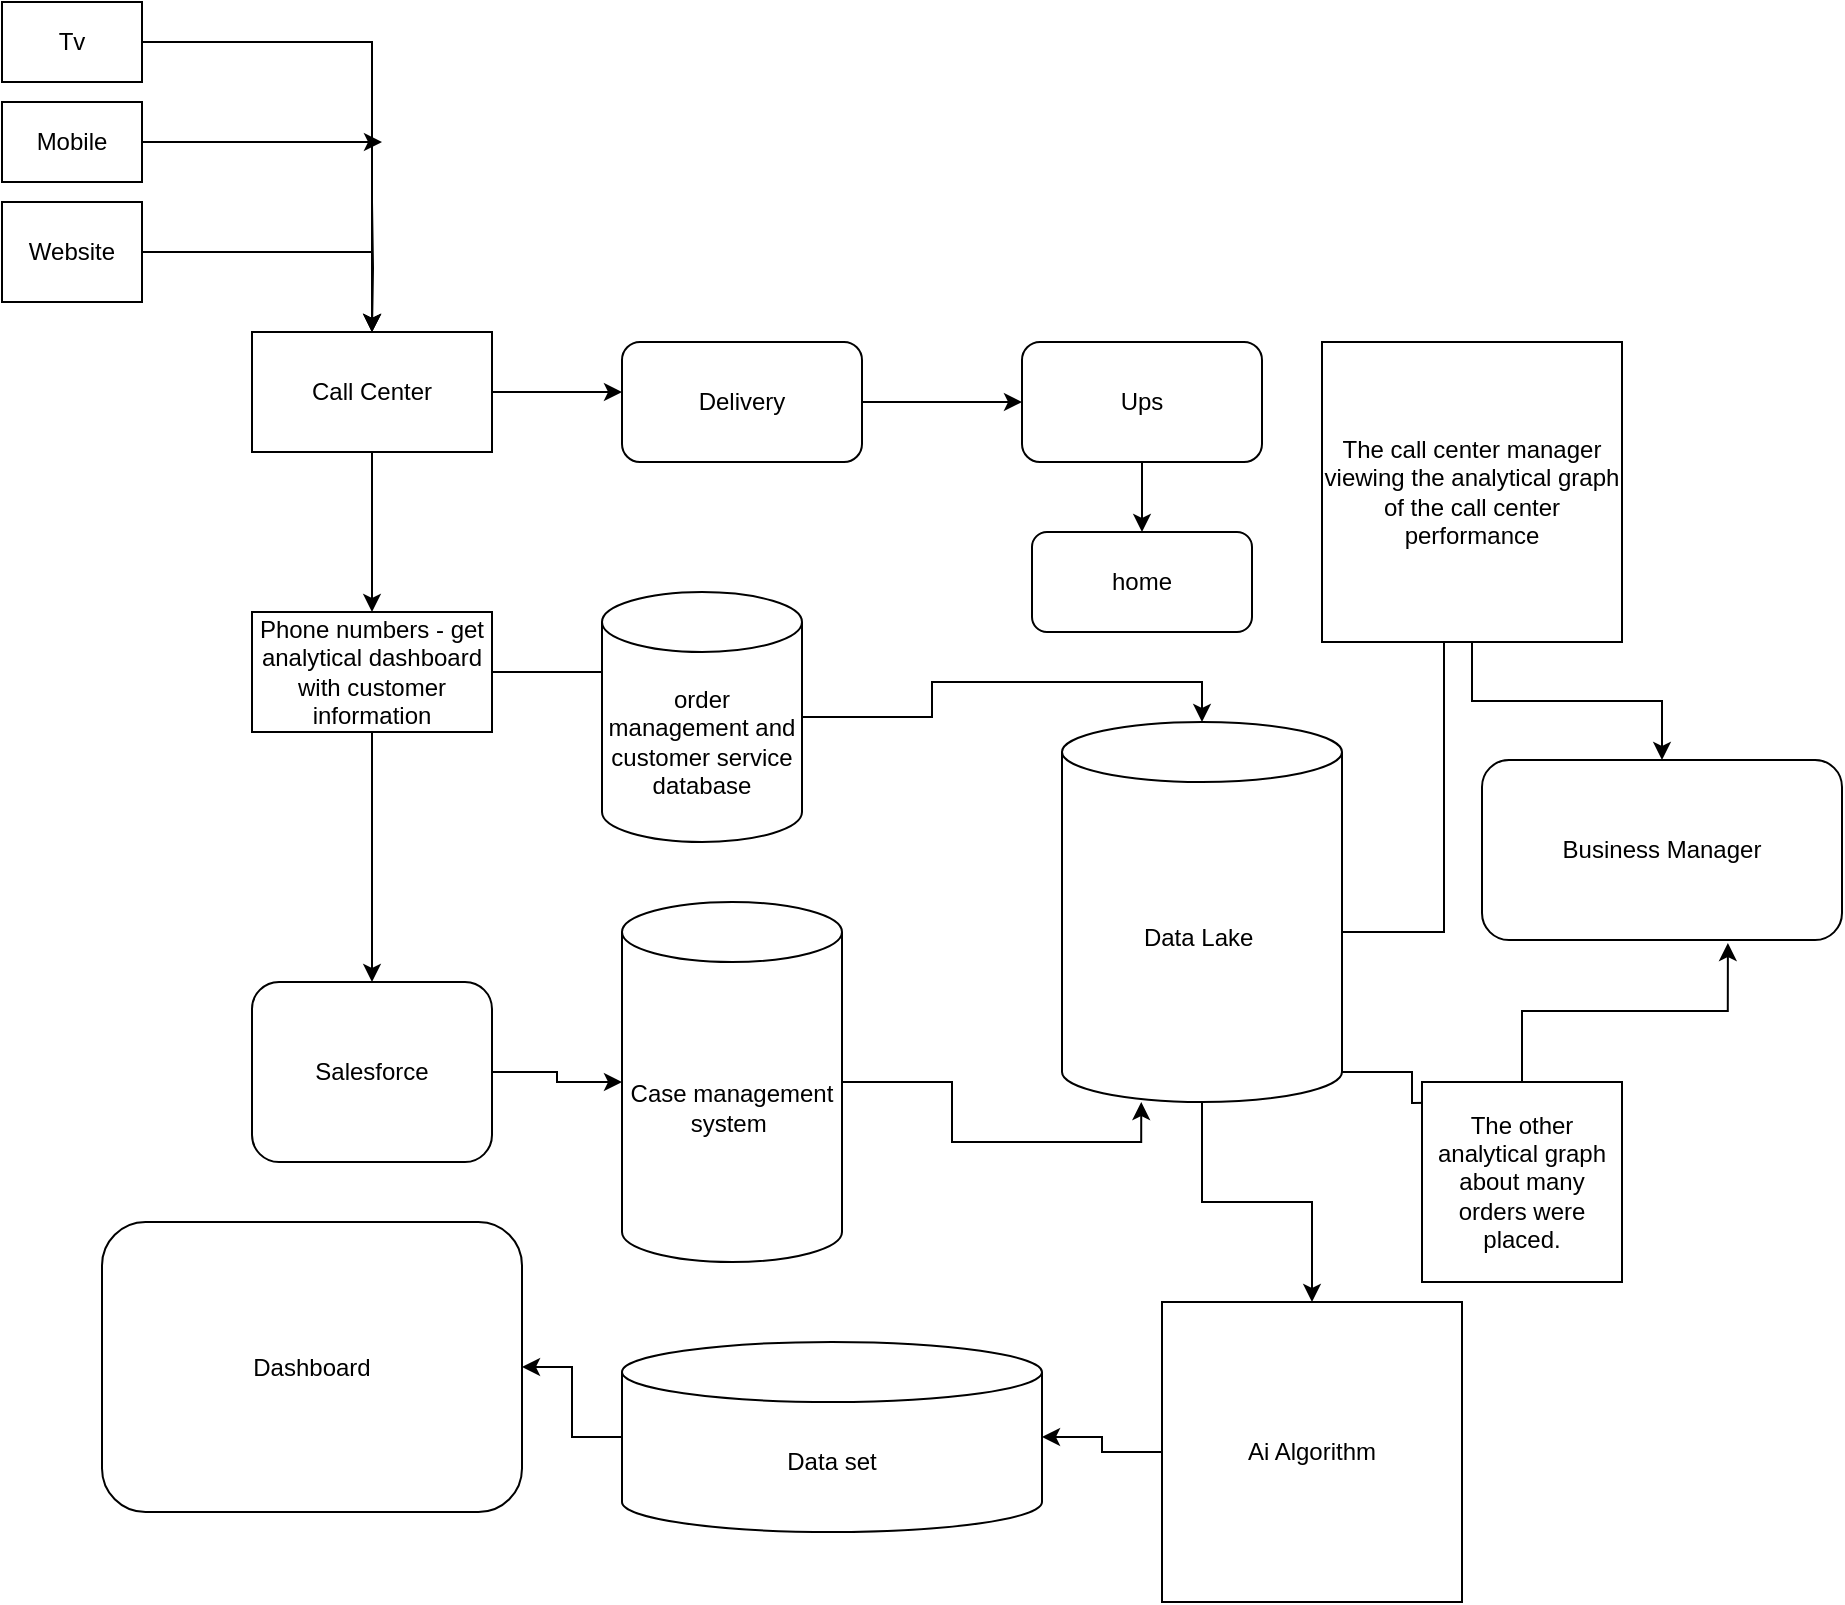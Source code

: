 <mxfile version="24.4.4" type="github" pages="2">
  <diagram name="Page-1" id="b520641d-4fe3-3701-9064-5fc419738815">
    <mxGraphModel dx="911" dy="678" grid="1" gridSize="10" guides="1" tooltips="1" connect="1" arrows="1" fold="1" page="1" pageScale="1" pageWidth="1100" pageHeight="850" background="none" math="0" shadow="0">
      <root>
        <mxCell id="0" />
        <mxCell id="1" parent="0" />
        <mxCell id="3sPUWO2BNKqg-zuRupKJ-13" value="" style="edgeStyle=orthogonalEdgeStyle;rounded=0;orthogonalLoop=1;jettySize=auto;html=1;entryX=0.5;entryY=0;entryDx=0;entryDy=0;" edge="1" parent="1" source="3sPUWO2BNKqg-zuRupKJ-1" target="3sPUWO2BNKqg-zuRupKJ-8">
          <mxGeometry relative="1" as="geometry">
            <mxPoint x="280" y="180" as="targetPoint" />
          </mxGeometry>
        </mxCell>
        <mxCell id="3sPUWO2BNKqg-zuRupKJ-1" value="Tv" style="rounded=0;whiteSpace=wrap;html=1;" vertex="1" parent="1">
          <mxGeometry x="100" y="30" width="70" height="40" as="geometry" />
        </mxCell>
        <mxCell id="3sPUWO2BNKqg-zuRupKJ-64" style="edgeStyle=orthogonalEdgeStyle;rounded=0;orthogonalLoop=1;jettySize=auto;html=1;exitX=1;exitY=0.5;exitDx=0;exitDy=0;" edge="1" parent="1" source="3sPUWO2BNKqg-zuRupKJ-2">
          <mxGeometry relative="1" as="geometry">
            <mxPoint x="290" y="100" as="targetPoint" />
          </mxGeometry>
        </mxCell>
        <mxCell id="3sPUWO2BNKqg-zuRupKJ-2" value="Mobile" style="rounded=0;whiteSpace=wrap;html=1;" vertex="1" parent="1">
          <mxGeometry x="100" y="80" width="70" height="40" as="geometry" />
        </mxCell>
        <mxCell id="3sPUWO2BNKqg-zuRupKJ-9" value="" style="edgeStyle=orthogonalEdgeStyle;rounded=0;orthogonalLoop=1;jettySize=auto;html=1;" edge="1" parent="1" source="3sPUWO2BNKqg-zuRupKJ-4" target="3sPUWO2BNKqg-zuRupKJ-8">
          <mxGeometry relative="1" as="geometry" />
        </mxCell>
        <mxCell id="3sPUWO2BNKqg-zuRupKJ-4" value="Website" style="rounded=0;whiteSpace=wrap;html=1;" vertex="1" parent="1">
          <mxGeometry x="100" y="130" width="70" height="50" as="geometry" />
        </mxCell>
        <mxCell id="3sPUWO2BNKqg-zuRupKJ-15" value="" style="edgeStyle=orthogonalEdgeStyle;rounded=0;orthogonalLoop=1;jettySize=auto;html=1;" edge="1" parent="1" source="3sPUWO2BNKqg-zuRupKJ-8" target="3sPUWO2BNKqg-zuRupKJ-14">
          <mxGeometry relative="1" as="geometry" />
        </mxCell>
        <mxCell id="3sPUWO2BNKqg-zuRupKJ-44" style="edgeStyle=orthogonalEdgeStyle;rounded=0;orthogonalLoop=1;jettySize=auto;html=1;exitX=1;exitY=0.5;exitDx=0;exitDy=0;" edge="1" parent="1" source="3sPUWO2BNKqg-zuRupKJ-8">
          <mxGeometry relative="1" as="geometry">
            <mxPoint x="410" y="225" as="targetPoint" />
          </mxGeometry>
        </mxCell>
        <mxCell id="3sPUWO2BNKqg-zuRupKJ-8" value="Call Center" style="whiteSpace=wrap;html=1;rounded=0;" vertex="1" parent="1">
          <mxGeometry x="225" y="195" width="120" height="60" as="geometry" />
        </mxCell>
        <mxCell id="3sPUWO2BNKqg-zuRupKJ-12" value="" style="edgeStyle=orthogonalEdgeStyle;rounded=0;orthogonalLoop=1;jettySize=auto;html=1;" edge="1" parent="1" target="3sPUWO2BNKqg-zuRupKJ-8">
          <mxGeometry relative="1" as="geometry">
            <mxPoint x="285" y="130" as="sourcePoint" />
          </mxGeometry>
        </mxCell>
        <mxCell id="3sPUWO2BNKqg-zuRupKJ-17" value="" style="edgeStyle=orthogonalEdgeStyle;rounded=0;orthogonalLoop=1;jettySize=auto;html=1;" edge="1" parent="1" source="3sPUWO2BNKqg-zuRupKJ-14">
          <mxGeometry relative="1" as="geometry">
            <mxPoint x="445" y="365" as="targetPoint" />
          </mxGeometry>
        </mxCell>
        <mxCell id="3sPUWO2BNKqg-zuRupKJ-25" style="edgeStyle=orthogonalEdgeStyle;rounded=0;orthogonalLoop=1;jettySize=auto;html=1;exitX=0.5;exitY=1;exitDx=0;exitDy=0;" edge="1" parent="1" source="3sPUWO2BNKqg-zuRupKJ-14">
          <mxGeometry relative="1" as="geometry">
            <mxPoint x="285" y="520" as="targetPoint" />
          </mxGeometry>
        </mxCell>
        <mxCell id="3sPUWO2BNKqg-zuRupKJ-14" value="Phone numbers - get analytical dashboard with customer information" style="whiteSpace=wrap;html=1;rounded=0;" vertex="1" parent="1">
          <mxGeometry x="225" y="335" width="120" height="60" as="geometry" />
        </mxCell>
        <mxCell id="3sPUWO2BNKqg-zuRupKJ-22" value="order management and customer service database" style="shape=cylinder3;whiteSpace=wrap;html=1;boundedLbl=1;backgroundOutline=1;size=15;" vertex="1" parent="1">
          <mxGeometry x="400" y="325" width="100" height="125" as="geometry" />
        </mxCell>
        <mxCell id="3sPUWO2BNKqg-zuRupKJ-30" value="" style="edgeStyle=orthogonalEdgeStyle;rounded=0;orthogonalLoop=1;jettySize=auto;html=1;" edge="1" parent="1" source="3sPUWO2BNKqg-zuRupKJ-27" target="3sPUWO2BNKqg-zuRupKJ-28">
          <mxGeometry relative="1" as="geometry" />
        </mxCell>
        <mxCell id="3sPUWO2BNKqg-zuRupKJ-27" value="Salesforce" style="rounded=1;whiteSpace=wrap;html=1;" vertex="1" parent="1">
          <mxGeometry x="225" y="520" width="120" height="90" as="geometry" />
        </mxCell>
        <mxCell id="3sPUWO2BNKqg-zuRupKJ-28" value="Case management system&amp;nbsp;" style="shape=cylinder3;whiteSpace=wrap;html=1;boundedLbl=1;backgroundOutline=1;size=15;" vertex="1" parent="1">
          <mxGeometry x="410" y="480" width="110" height="180" as="geometry" />
        </mxCell>
        <mxCell id="3sPUWO2BNKqg-zuRupKJ-34" style="edgeStyle=orthogonalEdgeStyle;rounded=0;orthogonalLoop=1;jettySize=auto;html=1;" edge="1" parent="1">
          <mxGeometry relative="1" as="geometry">
            <mxPoint x="820" y="340" as="targetPoint" />
            <mxPoint x="750" y="495" as="sourcePoint" />
            <Array as="points">
              <mxPoint x="821" y="495" />
            </Array>
          </mxGeometry>
        </mxCell>
        <mxCell id="3sPUWO2BNKqg-zuRupKJ-35" style="edgeStyle=orthogonalEdgeStyle;rounded=0;orthogonalLoop=1;jettySize=auto;html=1;exitX=1;exitY=1;exitDx=0;exitDy=-15;exitPerimeter=0;" edge="1" parent="1" source="3sPUWO2BNKqg-zuRupKJ-29">
          <mxGeometry relative="1" as="geometry">
            <mxPoint x="840" y="580" as="targetPoint" />
          </mxGeometry>
        </mxCell>
        <mxCell id="3sPUWO2BNKqg-zuRupKJ-53" style="edgeStyle=orthogonalEdgeStyle;rounded=0;orthogonalLoop=1;jettySize=auto;html=1;" edge="1" parent="1" source="3sPUWO2BNKqg-zuRupKJ-29" target="3sPUWO2BNKqg-zuRupKJ-54">
          <mxGeometry relative="1" as="geometry">
            <mxPoint x="730" y="680" as="targetPoint" />
          </mxGeometry>
        </mxCell>
        <mxCell id="3sPUWO2BNKqg-zuRupKJ-29" value="Data Lake&amp;nbsp;" style="shape=cylinder3;whiteSpace=wrap;html=1;boundedLbl=1;backgroundOutline=1;size=15;" vertex="1" parent="1">
          <mxGeometry x="630" y="390" width="140" height="190" as="geometry" />
        </mxCell>
        <mxCell id="3sPUWO2BNKqg-zuRupKJ-31" style="edgeStyle=orthogonalEdgeStyle;rounded=0;orthogonalLoop=1;jettySize=auto;html=1;entryX=0.283;entryY=1;entryDx=0;entryDy=0;entryPerimeter=0;" edge="1" parent="1" source="3sPUWO2BNKqg-zuRupKJ-28" target="3sPUWO2BNKqg-zuRupKJ-29">
          <mxGeometry relative="1" as="geometry" />
        </mxCell>
        <mxCell id="3sPUWO2BNKqg-zuRupKJ-32" style="edgeStyle=orthogonalEdgeStyle;rounded=0;orthogonalLoop=1;jettySize=auto;html=1;entryX=0.5;entryY=0;entryDx=0;entryDy=0;entryPerimeter=0;" edge="1" parent="1" source="3sPUWO2BNKqg-zuRupKJ-22" target="3sPUWO2BNKqg-zuRupKJ-29">
          <mxGeometry relative="1" as="geometry" />
        </mxCell>
        <mxCell id="3sPUWO2BNKqg-zuRupKJ-40" style="edgeStyle=orthogonalEdgeStyle;rounded=0;orthogonalLoop=1;jettySize=auto;html=1;" edge="1" parent="1" source="3sPUWO2BNKqg-zuRupKJ-37" target="3sPUWO2BNKqg-zuRupKJ-41">
          <mxGeometry relative="1" as="geometry">
            <mxPoint x="900" y="440" as="targetPoint" />
          </mxGeometry>
        </mxCell>
        <mxCell id="3sPUWO2BNKqg-zuRupKJ-37" value="The call center manager viewing the analytical graph of the call center performance" style="whiteSpace=wrap;html=1;aspect=fixed;" vertex="1" parent="1">
          <mxGeometry x="760" y="200" width="150" height="150" as="geometry" />
        </mxCell>
        <mxCell id="3sPUWO2BNKqg-zuRupKJ-39" value="The other analytical graph about many orders were placed." style="whiteSpace=wrap;html=1;aspect=fixed;" vertex="1" parent="1">
          <mxGeometry x="810" y="570" width="100" height="100" as="geometry" />
        </mxCell>
        <mxCell id="3sPUWO2BNKqg-zuRupKJ-41" value="Business Manager" style="rounded=1;whiteSpace=wrap;html=1;" vertex="1" parent="1">
          <mxGeometry x="840" y="409" width="180" height="90" as="geometry" />
        </mxCell>
        <mxCell id="3sPUWO2BNKqg-zuRupKJ-42" style="edgeStyle=orthogonalEdgeStyle;rounded=0;orthogonalLoop=1;jettySize=auto;html=1;entryX=0.683;entryY=1.017;entryDx=0;entryDy=0;entryPerimeter=0;" edge="1" parent="1" source="3sPUWO2BNKqg-zuRupKJ-39" target="3sPUWO2BNKqg-zuRupKJ-41">
          <mxGeometry relative="1" as="geometry" />
        </mxCell>
        <mxCell id="3sPUWO2BNKqg-zuRupKJ-47" value="" style="edgeStyle=orthogonalEdgeStyle;rounded=0;orthogonalLoop=1;jettySize=auto;html=1;" edge="1" parent="1" source="3sPUWO2BNKqg-zuRupKJ-45" target="3sPUWO2BNKqg-zuRupKJ-46">
          <mxGeometry relative="1" as="geometry" />
        </mxCell>
        <mxCell id="3sPUWO2BNKqg-zuRupKJ-45" value="Delivery" style="rounded=1;whiteSpace=wrap;html=1;" vertex="1" parent="1">
          <mxGeometry x="410" y="200" width="120" height="60" as="geometry" />
        </mxCell>
        <mxCell id="3sPUWO2BNKqg-zuRupKJ-52" value="" style="edgeStyle=orthogonalEdgeStyle;rounded=0;orthogonalLoop=1;jettySize=auto;html=1;" edge="1" parent="1" source="3sPUWO2BNKqg-zuRupKJ-46" target="3sPUWO2BNKqg-zuRupKJ-51">
          <mxGeometry relative="1" as="geometry" />
        </mxCell>
        <mxCell id="3sPUWO2BNKqg-zuRupKJ-46" value="Ups" style="rounded=1;whiteSpace=wrap;html=1;" vertex="1" parent="1">
          <mxGeometry x="610" y="200" width="120" height="60" as="geometry" />
        </mxCell>
        <mxCell id="3sPUWO2BNKqg-zuRupKJ-51" value="home" style="rounded=1;whiteSpace=wrap;html=1;" vertex="1" parent="1">
          <mxGeometry x="615" y="295" width="110" height="50" as="geometry" />
        </mxCell>
        <mxCell id="3sPUWO2BNKqg-zuRupKJ-55" style="edgeStyle=orthogonalEdgeStyle;rounded=0;orthogonalLoop=1;jettySize=auto;html=1;" edge="1" parent="1" source="3sPUWO2BNKqg-zuRupKJ-54" target="3sPUWO2BNKqg-zuRupKJ-56">
          <mxGeometry relative="1" as="geometry">
            <mxPoint x="440" y="755" as="targetPoint" />
          </mxGeometry>
        </mxCell>
        <mxCell id="3sPUWO2BNKqg-zuRupKJ-54" value="Ai Algorithm" style="whiteSpace=wrap;html=1;aspect=fixed;" vertex="1" parent="1">
          <mxGeometry x="680" y="680" width="150" height="150" as="geometry" />
        </mxCell>
        <mxCell id="3sPUWO2BNKqg-zuRupKJ-58" value="" style="edgeStyle=orthogonalEdgeStyle;rounded=0;orthogonalLoop=1;jettySize=auto;html=1;" edge="1" parent="1" source="3sPUWO2BNKqg-zuRupKJ-56" target="3sPUWO2BNKqg-zuRupKJ-57">
          <mxGeometry relative="1" as="geometry" />
        </mxCell>
        <mxCell id="3sPUWO2BNKqg-zuRupKJ-56" value="Data set" style="shape=cylinder3;whiteSpace=wrap;html=1;boundedLbl=1;backgroundOutline=1;size=15;" vertex="1" parent="1">
          <mxGeometry x="410" y="700" width="210" height="95" as="geometry" />
        </mxCell>
        <mxCell id="3sPUWO2BNKqg-zuRupKJ-57" value="Dashboard" style="rounded=1;whiteSpace=wrap;html=1;" vertex="1" parent="1">
          <mxGeometry x="150" y="640" width="210" height="145" as="geometry" />
        </mxCell>
      </root>
    </mxGraphModel>
  </diagram>
  <diagram id="XH-BtMfaMeKw59VDYquS" name="Page-2">
    <mxGraphModel dx="920" dy="712" grid="1" gridSize="10" guides="1" tooltips="1" connect="1" arrows="1" fold="1" page="1" pageScale="1" pageWidth="1400" pageHeight="850" math="0" shadow="0">
      <root>
        <mxCell id="0" />
        <mxCell id="1" parent="0" />
        <mxCell id="rwKcAT2m64mXLdk12Pgm-25" value="Front Office" style="rounded=0;whiteSpace=wrap;html=1;" vertex="1" parent="1">
          <mxGeometry x="10" y="50" width="120" height="60" as="geometry" />
        </mxCell>
        <mxCell id="rwKcAT2m64mXLdk12Pgm-26" value="" style="endArrow=classic;html=1;rounded=0;exitX=1;exitY=0.5;exitDx=0;exitDy=0;" edge="1" parent="1" source="rwKcAT2m64mXLdk12Pgm-27">
          <mxGeometry width="50" height="50" relative="1" as="geometry">
            <mxPoint x="440" y="380" as="sourcePoint" />
            <mxPoint x="330" y="80" as="targetPoint" />
          </mxGeometry>
        </mxCell>
        <mxCell id="rwKcAT2m64mXLdk12Pgm-28" value="" style="endArrow=classic;html=1;rounded=0;exitX=1;exitY=0.5;exitDx=0;exitDy=0;" edge="1" parent="1" source="rwKcAT2m64mXLdk12Pgm-27" target="rwKcAT2m64mXLdk12Pgm-29">
          <mxGeometry width="50" height="50" relative="1" as="geometry">
            <mxPoint x="480" y="370" as="sourcePoint" />
            <mxPoint x="580" y="70" as="targetPoint" />
          </mxGeometry>
        </mxCell>
        <mxCell id="rwKcAT2m64mXLdk12Pgm-29" value="Call Center/mobile/Website" style="rounded=1;whiteSpace=wrap;html=1;" vertex="1" parent="1">
          <mxGeometry x="490" y="50" width="140" height="60" as="geometry" />
        </mxCell>
        <mxCell id="rwKcAT2m64mXLdk12Pgm-30" value="" style="endArrow=classic;html=1;rounded=0;exitX=1;exitY=0.5;exitDx=0;exitDy=0;" edge="1" parent="1" source="rwKcAT2m64mXLdk12Pgm-29" target="rwKcAT2m64mXLdk12Pgm-31">
          <mxGeometry width="50" height="50" relative="1" as="geometry">
            <mxPoint x="440" y="350" as="sourcePoint" />
            <mxPoint x="820" y="70" as="targetPoint" />
          </mxGeometry>
        </mxCell>
        <mxCell id="rwKcAT2m64mXLdk12Pgm-31" value="Phone Number" style="rounded=1;whiteSpace=wrap;html=1;" vertex="1" parent="1">
          <mxGeometry x="760" y="50" width="120" height="60" as="geometry" />
        </mxCell>
        <mxCell id="rwKcAT2m64mXLdk12Pgm-33" value="AMS" style="rounded=1;whiteSpace=wrap;html=1;" vertex="1" parent="1">
          <mxGeometry x="270" y="200" width="120" height="60" as="geometry" />
        </mxCell>
        <mxCell id="rwKcAT2m64mXLdk12Pgm-35" value="Salesforce Service Cloud" style="rounded=1;whiteSpace=wrap;html=1;" vertex="1" parent="1">
          <mxGeometry x="510" y="200" width="120" height="60" as="geometry" />
        </mxCell>
        <mxCell id="rwKcAT2m64mXLdk12Pgm-38" value="Middle Office" style="rounded=0;whiteSpace=wrap;html=1;" vertex="1" parent="1">
          <mxGeometry x="5" y="200" width="130" height="60" as="geometry" />
        </mxCell>
        <mxCell id="rwKcAT2m64mXLdk12Pgm-39" value="" style="endArrow=classic;html=1;rounded=0;exitX=1;exitY=0.5;exitDx=0;exitDy=0;entryX=0;entryY=0.5;entryDx=0;entryDy=0;" edge="1" parent="1" source="rwKcAT2m64mXLdk12Pgm-38" target="rwKcAT2m64mXLdk12Pgm-33">
          <mxGeometry width="50" height="50" relative="1" as="geometry">
            <mxPoint x="440" y="370" as="sourcePoint" />
            <mxPoint x="490" y="320" as="targetPoint" />
          </mxGeometry>
        </mxCell>
        <mxCell id="rwKcAT2m64mXLdk12Pgm-40" value="" style="endArrow=classic;html=1;rounded=0;exitX=1;exitY=0.5;exitDx=0;exitDy=0;entryX=0;entryY=0.5;entryDx=0;entryDy=0;" edge="1" parent="1" source="rwKcAT2m64mXLdk12Pgm-33" target="rwKcAT2m64mXLdk12Pgm-35">
          <mxGeometry width="50" height="50" relative="1" as="geometry">
            <mxPoint x="440" y="370" as="sourcePoint" />
            <mxPoint x="510" y="290" as="targetPoint" />
            <Array as="points">
              <mxPoint x="500" y="230" />
            </Array>
          </mxGeometry>
        </mxCell>
        <mxCell id="rwKcAT2m64mXLdk12Pgm-41" value="" style="endArrow=classic;html=1;rounded=0;exitX=1;exitY=0.5;exitDx=0;exitDy=0;" edge="1" parent="1" source="rwKcAT2m64mXLdk12Pgm-35">
          <mxGeometry width="50" height="50" relative="1" as="geometry">
            <mxPoint x="680" y="310" as="sourcePoint" />
            <mxPoint x="770" y="230" as="targetPoint" />
          </mxGeometry>
        </mxCell>
        <mxCell id="rwKcAT2m64mXLdk12Pgm-43" value="Warehouse Management Center" style="rounded=0;whiteSpace=wrap;html=1;" vertex="1" parent="1">
          <mxGeometry x="10" y="340" width="120" height="60" as="geometry" />
        </mxCell>
        <mxCell id="rwKcAT2m64mXLdk12Pgm-44" value="" style="endArrow=classic;html=1;rounded=0;exitX=1;exitY=0.5;exitDx=0;exitDy=0;entryX=0.008;entryY=0.617;entryDx=0;entryDy=0;entryPerimeter=0;" edge="1" parent="1" target="rwKcAT2m64mXLdk12Pgm-45">
          <mxGeometry width="50" height="50" relative="1" as="geometry">
            <mxPoint x="130" y="362.98" as="sourcePoint" />
            <mxPoint x="303" y="360" as="targetPoint" />
            <Array as="points">
              <mxPoint x="281" y="360" />
            </Array>
          </mxGeometry>
        </mxCell>
        <mxCell id="rwKcAT2m64mXLdk12Pgm-45" value="Delivery" style="rounded=1;whiteSpace=wrap;html=1;" vertex="1" parent="1">
          <mxGeometry x="260" y="340" width="120" height="60" as="geometry" />
        </mxCell>
        <mxCell id="rwKcAT2m64mXLdk12Pgm-46" value="" style="endArrow=classic;html=1;rounded=0;exitX=1;exitY=0.5;exitDx=0;exitDy=0;" edge="1" parent="1" source="rwKcAT2m64mXLdk12Pgm-45" target="rwKcAT2m64mXLdk12Pgm-47">
          <mxGeometry width="50" height="50" relative="1" as="geometry">
            <mxPoint x="440" y="370" as="sourcePoint" />
            <mxPoint x="630" y="530" as="targetPoint" />
          </mxGeometry>
        </mxCell>
        <mxCell id="rwKcAT2m64mXLdk12Pgm-47" value="Provider" style="rounded=1;whiteSpace=wrap;html=1;" vertex="1" parent="1">
          <mxGeometry x="525" y="340" width="120" height="60" as="geometry" />
        </mxCell>
        <mxCell id="rwKcAT2m64mXLdk12Pgm-48" value="" style="endArrow=classic;html=1;rounded=0;exitX=1;exitY=0.5;exitDx=0;exitDy=0;" edge="1" parent="1" source="rwKcAT2m64mXLdk12Pgm-25" target="rwKcAT2m64mXLdk12Pgm-27">
          <mxGeometry width="50" height="50" relative="1" as="geometry">
            <mxPoint x="140" y="80" as="sourcePoint" />
            <mxPoint x="330" y="80" as="targetPoint" />
          </mxGeometry>
        </mxCell>
        <mxCell id="rwKcAT2m64mXLdk12Pgm-27" value="TV" style="rounded=1;whiteSpace=wrap;html=1;" vertex="1" parent="1">
          <mxGeometry x="260" y="50" width="120" height="60" as="geometry" />
        </mxCell>
        <mxCell id="rwKcAT2m64mXLdk12Pgm-49" value="Back Office" style="rounded=1;whiteSpace=wrap;html=1;" vertex="1" parent="1">
          <mxGeometry x="10" y="470" width="120" height="60" as="geometry" />
        </mxCell>
        <mxCell id="rwKcAT2m64mXLdk12Pgm-53" value="" style="endArrow=classic;html=1;rounded=0;exitX=1;exitY=0.5;exitDx=0;exitDy=0;" edge="1" parent="1" source="rwKcAT2m64mXLdk12Pgm-49" target="rwKcAT2m64mXLdk12Pgm-54">
          <mxGeometry width="50" height="50" relative="1" as="geometry">
            <mxPoint x="440" y="370" as="sourcePoint" />
            <mxPoint x="370" y="610" as="targetPoint" />
          </mxGeometry>
        </mxCell>
        <mxCell id="rwKcAT2m64mXLdk12Pgm-54" value="Delivery" style="rounded=1;whiteSpace=wrap;html=1;" vertex="1" parent="1">
          <mxGeometry x="280" y="470" width="120" height="60" as="geometry" />
        </mxCell>
        <mxCell id="rwKcAT2m64mXLdk12Pgm-55" value="" style="endArrow=classic;html=1;rounded=0;exitX=1;exitY=0.5;exitDx=0;exitDy=0;" edge="1" parent="1" source="rwKcAT2m64mXLdk12Pgm-54" target="rwKcAT2m64mXLdk12Pgm-56">
          <mxGeometry width="50" height="50" relative="1" as="geometry">
            <mxPoint x="560" y="600" as="sourcePoint" />
            <mxPoint x="620" y="610" as="targetPoint" />
          </mxGeometry>
        </mxCell>
        <mxCell id="rwKcAT2m64mXLdk12Pgm-56" value="Call Center" style="rounded=1;whiteSpace=wrap;html=1;" vertex="1" parent="1">
          <mxGeometry x="520" y="470" width="130" height="60" as="geometry" />
        </mxCell>
        <mxCell id="rwKcAT2m64mXLdk12Pgm-57" value="" style="endArrow=classic;html=1;rounded=0;exitX=1;exitY=0.5;exitDx=0;exitDy=0;" edge="1" parent="1" source="rwKcAT2m64mXLdk12Pgm-56" target="rwKcAT2m64mXLdk12Pgm-58">
          <mxGeometry width="50" height="50" relative="1" as="geometry">
            <mxPoint x="440" y="370" as="sourcePoint" />
            <mxPoint x="870" y="600" as="targetPoint" />
            <Array as="points" />
          </mxGeometry>
        </mxCell>
        <mxCell id="rwKcAT2m64mXLdk12Pgm-58" value="Executive Management&amp;nbsp;" style="rounded=1;whiteSpace=wrap;html=1;" vertex="1" parent="1">
          <mxGeometry x="770" y="470" width="120" height="60" as="geometry" />
        </mxCell>
        <mxCell id="rwKcAT2m64mXLdk12Pgm-61" value="" style="endArrow=classic;html=1;rounded=0;" edge="1" parent="1">
          <mxGeometry width="50" height="50" relative="1" as="geometry">
            <mxPoint x="584.5" y="660" as="sourcePoint" />
            <mxPoint x="584.5" y="670" as="targetPoint" />
            <Array as="points">
              <mxPoint x="584.5" y="530" />
            </Array>
          </mxGeometry>
        </mxCell>
        <mxCell id="rwKcAT2m64mXLdk12Pgm-62" value="Voc Dashboard" style="rounded=1;whiteSpace=wrap;html=1;" vertex="1" parent="1">
          <mxGeometry x="525" y="670" width="120" height="60" as="geometry" />
        </mxCell>
        <mxCell id="rwKcAT2m64mXLdk12Pgm-65" value="Database Case Msanagement" style="shape=cylinder3;whiteSpace=wrap;html=1;boundedLbl=1;backgroundOutline=1;size=15;" vertex="1" parent="1">
          <mxGeometry x="760" y="160" width="90" height="130" as="geometry" />
        </mxCell>
        <mxCell id="tTVeTl_Z6oBTUosN2NpG-1" value="" style="endArrow=classic;html=1;rounded=0;exitX=0.5;exitY=1;exitDx=0;exitDy=0;" edge="1" parent="1" source="rwKcAT2m64mXLdk12Pgm-54" target="rwKcAT2m64mXLdk12Pgm-60">
          <mxGeometry width="50" height="50" relative="1" as="geometry">
            <mxPoint x="340" y="530" as="sourcePoint" />
            <mxPoint x="350" y="750" as="targetPoint" />
          </mxGeometry>
        </mxCell>
        <mxCell id="rwKcAT2m64mXLdk12Pgm-60" value="Ai Algorithm" style="rounded=1;whiteSpace=wrap;html=1;" vertex="1" parent="1">
          <mxGeometry x="280" y="610" width="120" height="60" as="geometry" />
        </mxCell>
        <mxCell id="tTVeTl_Z6oBTUosN2NpG-2" value="" style="endArrow=classic;html=1;rounded=0;exitX=0.5;exitY=1;exitDx=0;exitDy=0;" edge="1" parent="1" source="rwKcAT2m64mXLdk12Pgm-60" target="rwKcAT2m64mXLdk12Pgm-64">
          <mxGeometry width="50" height="50" relative="1" as="geometry">
            <mxPoint x="340" y="670" as="sourcePoint" />
            <mxPoint x="350" y="910" as="targetPoint" />
          </mxGeometry>
        </mxCell>
        <mxCell id="rwKcAT2m64mXLdk12Pgm-64" value="Data set" style="shape=cylinder3;whiteSpace=wrap;html=1;boundedLbl=1;backgroundOutline=1;size=15;" vertex="1" parent="1">
          <mxGeometry x="310" y="760" width="60" height="80" as="geometry" />
        </mxCell>
      </root>
    </mxGraphModel>
  </diagram>
</mxfile>

